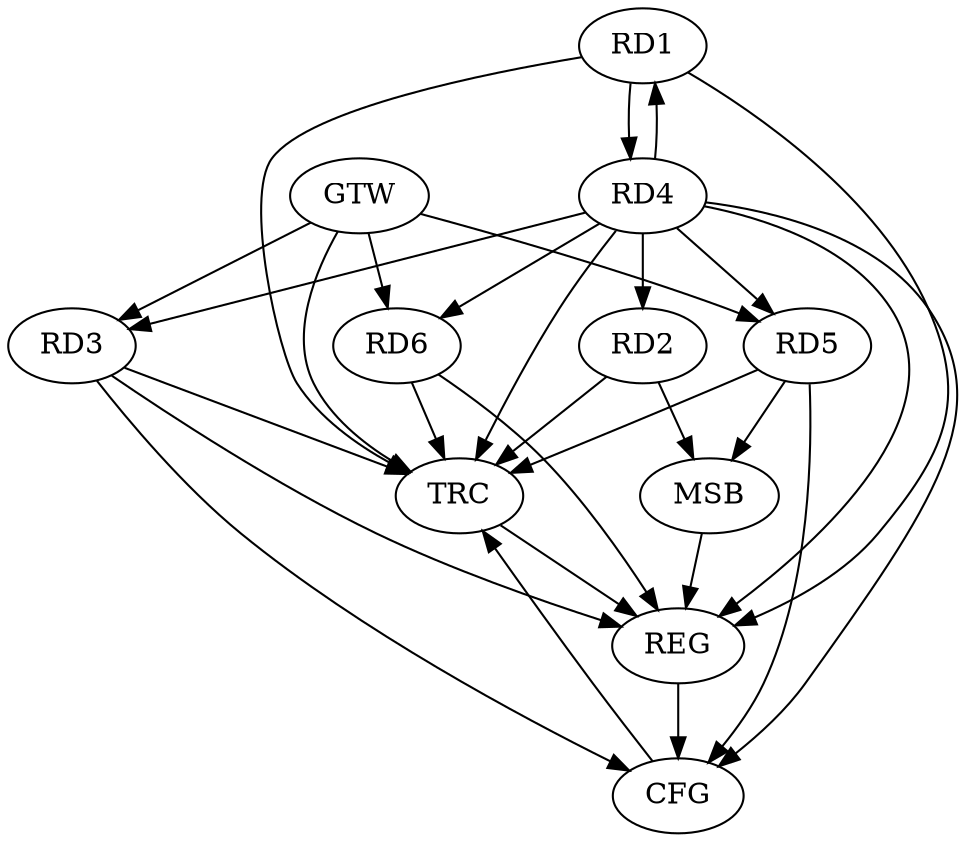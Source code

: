 strict digraph G {
  RD1 [ label="RD1" ];
  RD2 [ label="RD2" ];
  RD3 [ label="RD3" ];
  RD4 [ label="RD4" ];
  RD5 [ label="RD5" ];
  RD6 [ label="RD6" ];
  GTW [ label="GTW" ];
  REG [ label="REG" ];
  MSB [ label="MSB" ];
  CFG [ label="CFG" ];
  TRC [ label="TRC" ];
  RD1 -> RD4;
  RD4 -> RD1;
  RD4 -> RD2;
  GTW -> RD3;
  GTW -> RD5;
  GTW -> RD6;
  RD1 -> REG;
  RD3 -> REG;
  RD4 -> REG;
  RD6 -> REG;
  RD2 -> MSB;
  MSB -> REG;
  RD5 -> MSB;
  RD5 -> CFG;
  RD4 -> CFG;
  RD3 -> CFG;
  REG -> CFG;
  RD1 -> TRC;
  RD2 -> TRC;
  RD3 -> TRC;
  RD4 -> TRC;
  RD5 -> TRC;
  RD6 -> TRC;
  GTW -> TRC;
  CFG -> TRC;
  TRC -> REG;
  RD4 -> RD3;
  RD4 -> RD6;
  RD4 -> RD5;
}
